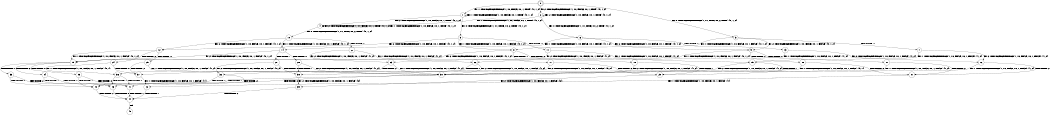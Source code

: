 digraph BCG {
size = "7, 10.5";
center = TRUE;
node [shape = circle];
0 [peripheries = 2];
0 -> 1 [label = "EX !1 !ATOMIC_EXCH_BRANCH (1, +0, FALSE, +0, 1, TRUE) !{0, 1, 2}"];
0 -> 2 [label = "EX !2 !ATOMIC_EXCH_BRANCH (1, +0, FALSE, +0, 1, TRUE) !{0, 1, 2}"];
0 -> 3 [label = "EX !0 !ATOMIC_EXCH_BRANCH (1, +1, TRUE, +0, 2, TRUE) !{0, 1, 2}"];
1 -> 4 [label = "EX !2 !ATOMIC_EXCH_BRANCH (1, +0, FALSE, +0, 1, TRUE) !{0, 1, 2}"];
1 -> 5 [label = "EX !0 !ATOMIC_EXCH_BRANCH (1, +1, TRUE, +0, 2, TRUE) !{0, 1, 2}"];
1 -> 1 [label = "EX !1 !ATOMIC_EXCH_BRANCH (1, +0, FALSE, +0, 1, TRUE) !{0, 1, 2}"];
2 -> 4 [label = "EX !1 !ATOMIC_EXCH_BRANCH (1, +0, FALSE, +0, 1, TRUE) !{0, 1, 2}"];
2 -> 6 [label = "EX !0 !ATOMIC_EXCH_BRANCH (1, +1, TRUE, +0, 2, TRUE) !{0, 1, 2}"];
2 -> 2 [label = "EX !2 !ATOMIC_EXCH_BRANCH (1, +0, FALSE, +0, 1, TRUE) !{0, 1, 2}"];
3 -> 7 [label = "TERMINATE !0"];
3 -> 8 [label = "EX !1 !ATOMIC_EXCH_BRANCH (1, +0, FALSE, +0, 1, FALSE) !{0, 1, 2}"];
3 -> 9 [label = "EX !2 !ATOMIC_EXCH_BRANCH (1, +0, FALSE, +0, 1, FALSE) !{0, 1, 2}"];
4 -> 10 [label = "EX !0 !ATOMIC_EXCH_BRANCH (1, +1, TRUE, +0, 2, TRUE) !{0, 1, 2}"];
4 -> 4 [label = "EX !2 !ATOMIC_EXCH_BRANCH (1, +0, FALSE, +0, 1, TRUE) !{0, 1, 2}"];
4 -> 4 [label = "EX !1 !ATOMIC_EXCH_BRANCH (1, +0, FALSE, +0, 1, TRUE) !{0, 1, 2}"];
5 -> 11 [label = "TERMINATE !0"];
5 -> 12 [label = "EX !2 !ATOMIC_EXCH_BRANCH (1, +0, FALSE, +0, 1, FALSE) !{0, 1, 2}"];
5 -> 8 [label = "EX !1 !ATOMIC_EXCH_BRANCH (1, +0, FALSE, +0, 1, FALSE) !{0, 1, 2}"];
6 -> 13 [label = "TERMINATE !0"];
6 -> 14 [label = "EX !1 !ATOMIC_EXCH_BRANCH (1, +0, FALSE, +0, 1, FALSE) !{0, 1, 2}"];
6 -> 9 [label = "EX !2 !ATOMIC_EXCH_BRANCH (1, +0, FALSE, +0, 1, FALSE) !{0, 1, 2}"];
7 -> 15 [label = "EX !1 !ATOMIC_EXCH_BRANCH (1, +0, FALSE, +0, 1, FALSE) !{1, 2}"];
7 -> 16 [label = "EX !2 !ATOMIC_EXCH_BRANCH (1, +0, FALSE, +0, 1, FALSE) !{1, 2}"];
8 -> 17 [label = "TERMINATE !1"];
8 -> 18 [label = "TERMINATE !0"];
8 -> 19 [label = "EX !2 !ATOMIC_EXCH_BRANCH (1, +0, FALSE, +0, 1, FALSE) !{0, 1, 2}"];
9 -> 20 [label = "TERMINATE !2"];
9 -> 21 [label = "TERMINATE !0"];
9 -> 19 [label = "EX !1 !ATOMIC_EXCH_BRANCH (1, +0, FALSE, +0, 1, FALSE) !{0, 1, 2}"];
10 -> 22 [label = "TERMINATE !0"];
10 -> 12 [label = "EX !2 !ATOMIC_EXCH_BRANCH (1, +0, FALSE, +0, 1, FALSE) !{0, 1, 2}"];
10 -> 14 [label = "EX !1 !ATOMIC_EXCH_BRANCH (1, +0, FALSE, +0, 1, FALSE) !{0, 1, 2}"];
11 -> 23 [label = "EX !2 !ATOMIC_EXCH_BRANCH (1, +0, FALSE, +0, 1, FALSE) !{1, 2}"];
11 -> 15 [label = "EX !1 !ATOMIC_EXCH_BRANCH (1, +0, FALSE, +0, 1, FALSE) !{1, 2}"];
12 -> 24 [label = "TERMINATE !2"];
12 -> 25 [label = "TERMINATE !0"];
12 -> 19 [label = "EX !1 !ATOMIC_EXCH_BRANCH (1, +0, FALSE, +0, 1, FALSE) !{0, 1, 2}"];
13 -> 26 [label = "EX !1 !ATOMIC_EXCH_BRANCH (1, +0, FALSE, +0, 1, FALSE) !{1, 2}"];
13 -> 16 [label = "EX !2 !ATOMIC_EXCH_BRANCH (1, +0, FALSE, +0, 1, FALSE) !{1, 2}"];
14 -> 27 [label = "TERMINATE !1"];
14 -> 28 [label = "TERMINATE !0"];
14 -> 19 [label = "EX !2 !ATOMIC_EXCH_BRANCH (1, +0, FALSE, +0, 1, FALSE) !{0, 1, 2}"];
15 -> 29 [label = "TERMINATE !1"];
15 -> 30 [label = "EX !2 !ATOMIC_EXCH_BRANCH (1, +0, FALSE, +0, 1, FALSE) !{1, 2}"];
16 -> 31 [label = "TERMINATE !2"];
16 -> 30 [label = "EX !1 !ATOMIC_EXCH_BRANCH (1, +0, FALSE, +0, 1, FALSE) !{1, 2}"];
17 -> 29 [label = "TERMINATE !0"];
17 -> 32 [label = "EX !2 !ATOMIC_EXCH_BRANCH (1, +0, FALSE, +0, 1, FALSE) !{0, 2}"];
18 -> 29 [label = "TERMINATE !1"];
18 -> 30 [label = "EX !2 !ATOMIC_EXCH_BRANCH (1, +0, FALSE, +0, 1, FALSE) !{1, 2}"];
19 -> 33 [label = "TERMINATE !1"];
19 -> 34 [label = "TERMINATE !2"];
19 -> 35 [label = "TERMINATE !0"];
20 -> 31 [label = "TERMINATE !0"];
20 -> 36 [label = "EX !1 !ATOMIC_EXCH_BRANCH (1, +0, FALSE, +0, 1, FALSE) !{0, 1}"];
21 -> 31 [label = "TERMINATE !2"];
21 -> 30 [label = "EX !1 !ATOMIC_EXCH_BRANCH (1, +0, FALSE, +0, 1, FALSE) !{1, 2}"];
22 -> 23 [label = "EX !2 !ATOMIC_EXCH_BRANCH (1, +0, FALSE, +0, 1, FALSE) !{1, 2}"];
22 -> 26 [label = "EX !1 !ATOMIC_EXCH_BRANCH (1, +0, FALSE, +0, 1, FALSE) !{1, 2}"];
23 -> 37 [label = "TERMINATE !2"];
23 -> 30 [label = "EX !1 !ATOMIC_EXCH_BRANCH (1, +0, FALSE, +0, 1, FALSE) !{1, 2}"];
24 -> 37 [label = "TERMINATE !0"];
24 -> 36 [label = "EX !1 !ATOMIC_EXCH_BRANCH (1, +0, FALSE, +0, 1, FALSE) !{0, 1}"];
25 -> 37 [label = "TERMINATE !2"];
25 -> 30 [label = "EX !1 !ATOMIC_EXCH_BRANCH (1, +0, FALSE, +0, 1, FALSE) !{1, 2}"];
26 -> 38 [label = "TERMINATE !1"];
26 -> 30 [label = "EX !2 !ATOMIC_EXCH_BRANCH (1, +0, FALSE, +0, 1, FALSE) !{1, 2}"];
27 -> 38 [label = "TERMINATE !0"];
27 -> 32 [label = "EX !2 !ATOMIC_EXCH_BRANCH (1, +0, FALSE, +0, 1, FALSE) !{0, 2}"];
28 -> 38 [label = "TERMINATE !1"];
28 -> 30 [label = "EX !2 !ATOMIC_EXCH_BRANCH (1, +0, FALSE, +0, 1, FALSE) !{1, 2}"];
29 -> 39 [label = "EX !2 !ATOMIC_EXCH_BRANCH (1, +0, FALSE, +0, 1, FALSE) !{2}"];
30 -> 40 [label = "TERMINATE !1"];
30 -> 41 [label = "TERMINATE !2"];
31 -> 42 [label = "EX !1 !ATOMIC_EXCH_BRANCH (1, +0, FALSE, +0, 1, FALSE) !{1}"];
32 -> 43 [label = "TERMINATE !2"];
32 -> 40 [label = "TERMINATE !0"];
33 -> 43 [label = "TERMINATE !2"];
33 -> 40 [label = "TERMINATE !0"];
34 -> 43 [label = "TERMINATE !1"];
34 -> 41 [label = "TERMINATE !0"];
35 -> 40 [label = "TERMINATE !1"];
35 -> 41 [label = "TERMINATE !2"];
36 -> 43 [label = "TERMINATE !1"];
36 -> 41 [label = "TERMINATE !0"];
37 -> 42 [label = "EX !1 !ATOMIC_EXCH_BRANCH (1, +0, FALSE, +0, 1, FALSE) !{1}"];
38 -> 39 [label = "EX !2 !ATOMIC_EXCH_BRANCH (1, +0, FALSE, +0, 1, FALSE) !{2}"];
39 -> 44 [label = "TERMINATE !2"];
40 -> 44 [label = "TERMINATE !2"];
41 -> 44 [label = "TERMINATE !1"];
42 -> 44 [label = "TERMINATE !1"];
43 -> 44 [label = "TERMINATE !0"];
44 -> 45 [label = "exit"];
}
